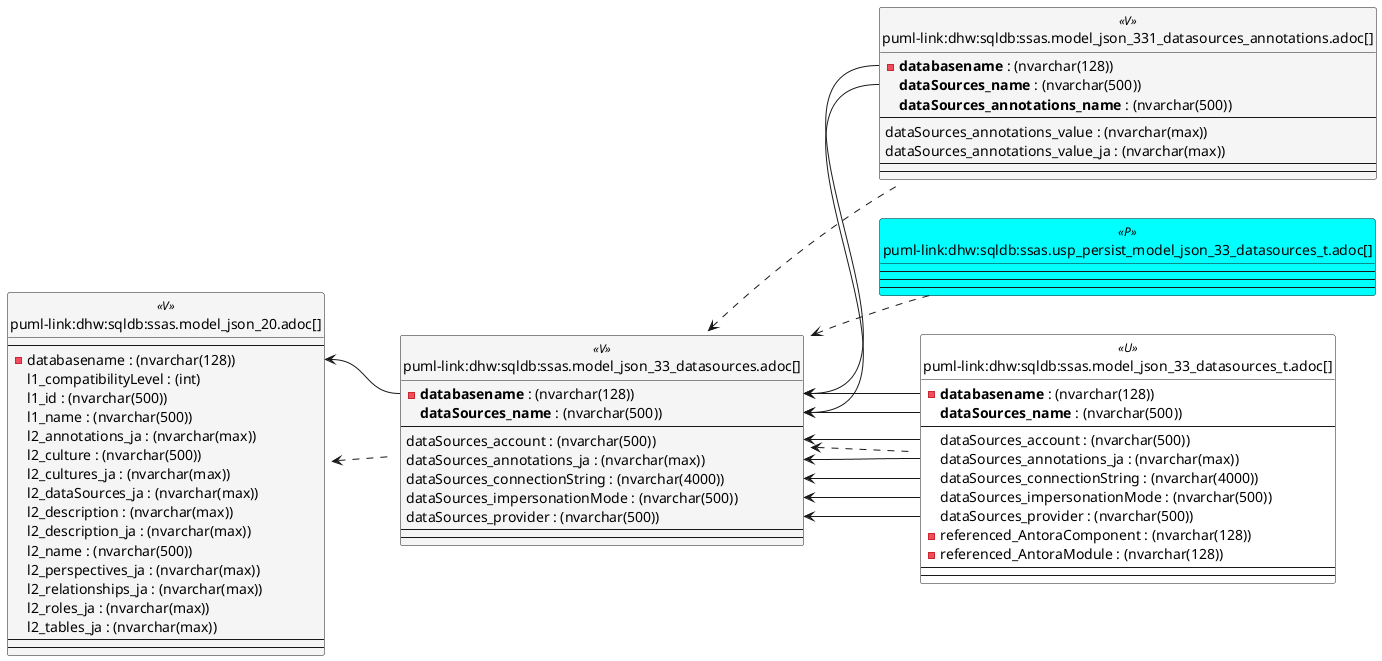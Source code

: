 @startuml
left to right direction
'top to bottom direction
hide circle
'avoide "." issues:
set namespaceSeparator none


skinparam class {
  BackgroundColor White
  BackgroundColor<<FN>> Yellow
  BackgroundColor<<FS>> Yellow
  BackgroundColor<<FT>> LightGray
  BackgroundColor<<IF>> Yellow
  BackgroundColor<<IS>> Yellow
  BackgroundColor<<P>> Aqua
  BackgroundColor<<PC>> Aqua
  BackgroundColor<<SN>> Yellow
  BackgroundColor<<SO>> SlateBlue
  BackgroundColor<<TF>> LightGray
  BackgroundColor<<TR>> Tomato
  BackgroundColor<<U>> White
  BackgroundColor<<V>> WhiteSmoke
  BackgroundColor<<X>> Aqua
  BackgroundColor<<external>> AliceBlue
}


entity "puml-link:dhw:sqldb:ssas.model_json_20.adoc[]" as ssas.model_json_20 << V >> {
  --
  - databasename : (nvarchar(128))
  l1_compatibilityLevel : (int)
  l1_id : (nvarchar(500))
  l1_name : (nvarchar(500))
  l2_annotations_ja : (nvarchar(max))
  l2_culture : (nvarchar(500))
  l2_cultures_ja : (nvarchar(max))
  l2_dataSources_ja : (nvarchar(max))
  l2_description : (nvarchar(max))
  l2_description_ja : (nvarchar(max))
  l2_name : (nvarchar(500))
  l2_perspectives_ja : (nvarchar(max))
  l2_relationships_ja : (nvarchar(max))
  l2_roles_ja : (nvarchar(max))
  l2_tables_ja : (nvarchar(max))
  --
  --
}

entity "puml-link:dhw:sqldb:ssas.model_json_33_datasources.adoc[]" as ssas.model_json_33_dataSources << V >> {
  - **databasename** : (nvarchar(128))
  **dataSources_name** : (nvarchar(500))
  --
  dataSources_account : (nvarchar(500))
  dataSources_annotations_ja : (nvarchar(max))
  dataSources_connectionString : (nvarchar(4000))
  dataSources_impersonationMode : (nvarchar(500))
  dataSources_provider : (nvarchar(500))
  --
  --
}

entity "puml-link:dhw:sqldb:ssas.model_json_33_datasources_t.adoc[]" as ssas.model_json_33_dataSources_T << U >> {
  - **databasename** : (nvarchar(128))
  **dataSources_name** : (nvarchar(500))
  --
  dataSources_account : (nvarchar(500))
  dataSources_annotations_ja : (nvarchar(max))
  dataSources_connectionString : (nvarchar(4000))
  dataSources_impersonationMode : (nvarchar(500))
  dataSources_provider : (nvarchar(500))
  - referenced_AntoraComponent : (nvarchar(128))
  - referenced_AntoraModule : (nvarchar(128))
  --
  --
}

entity "puml-link:dhw:sqldb:ssas.model_json_331_datasources_annotations.adoc[]" as ssas.model_json_331_dataSources_annotations << V >> {
  - **databasename** : (nvarchar(128))
  **dataSources_name** : (nvarchar(500))
  **dataSources_annotations_name** : (nvarchar(500))
  --
  dataSources_annotations_value : (nvarchar(max))
  dataSources_annotations_value_ja : (nvarchar(max))
  --
  --
}

entity "puml-link:dhw:sqldb:ssas.usp_persist_model_json_33_datasources_t.adoc[]" as ssas.usp_PERSIST_model_json_33_dataSources_T << P >> {
  --
  --
  --
}

ssas.model_json_20 <.. ssas.model_json_33_dataSources
ssas.model_json_33_dataSources <.. ssas.model_json_331_dataSources_annotations
ssas.model_json_33_dataSources <.. ssas.model_json_33_dataSources_T
ssas.model_json_33_dataSources <.. ssas.usp_PERSIST_model_json_33_dataSources_T
"ssas.model_json_20::databasename" <-- "ssas.model_json_33_dataSources::databasename"
"ssas.model_json_33_dataSources::databasename" <-- "ssas.model_json_331_dataSources_annotations::databasename"
"ssas.model_json_33_dataSources::databasename" <-- "ssas.model_json_33_dataSources_T::databasename"
"ssas.model_json_33_dataSources::dataSources_account" <-- "ssas.model_json_33_dataSources_T::dataSources_account"
"ssas.model_json_33_dataSources::dataSources_annotations_ja" <-- "ssas.model_json_33_dataSources_T::dataSources_annotations_ja"
"ssas.model_json_33_dataSources::dataSources_connectionString" <-- "ssas.model_json_33_dataSources_T::dataSources_connectionString"
"ssas.model_json_33_dataSources::dataSources_impersonationMode" <-- "ssas.model_json_33_dataSources_T::dataSources_impersonationMode"
"ssas.model_json_33_dataSources::dataSources_name" <-- "ssas.model_json_331_dataSources_annotations::dataSources_name"
"ssas.model_json_33_dataSources::dataSources_name" <-- "ssas.model_json_33_dataSources_T::dataSources_name"
"ssas.model_json_33_dataSources::dataSources_provider" <-- "ssas.model_json_33_dataSources_T::dataSources_provider"
@enduml


